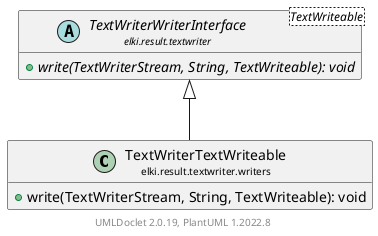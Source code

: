 @startuml
    remove .*\.(Instance|Par|Parameterizer|Factory)$
    set namespaceSeparator none
    hide empty fields
    hide empty methods

    class "<size:14>TextWriterTextWriteable\n<size:10>elki.result.textwriter.writers" as elki.result.textwriter.writers.TextWriterTextWriteable [[TextWriterTextWriteable.html]] {
        +write(TextWriterStream, String, TextWriteable): void
    }

    abstract class "<size:14>TextWriterWriterInterface\n<size:10>elki.result.textwriter" as elki.result.textwriter.TextWriterWriterInterface<TextWriteable> [[../TextWriterWriterInterface.html]] {
        {abstract} +write(TextWriterStream, String, TextWriteable): void
    }

    elki.result.textwriter.TextWriterWriterInterface <|-- elki.result.textwriter.writers.TextWriterTextWriteable

    center footer UMLDoclet 2.0.19, PlantUML 1.2022.8
@enduml
